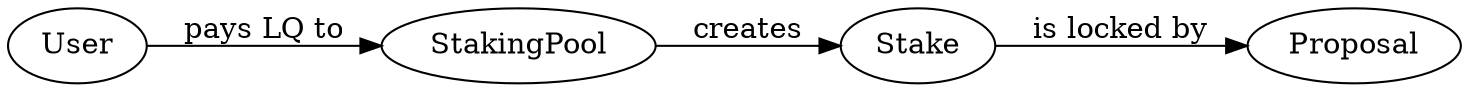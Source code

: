 digraph {
  rankdir="LR"
  {User} -> StakingPool [label="pays LQ to"]
  StakingPool -> Stake [label="creates"]
  Stake -> Proposal [label="is locked by"]
}
